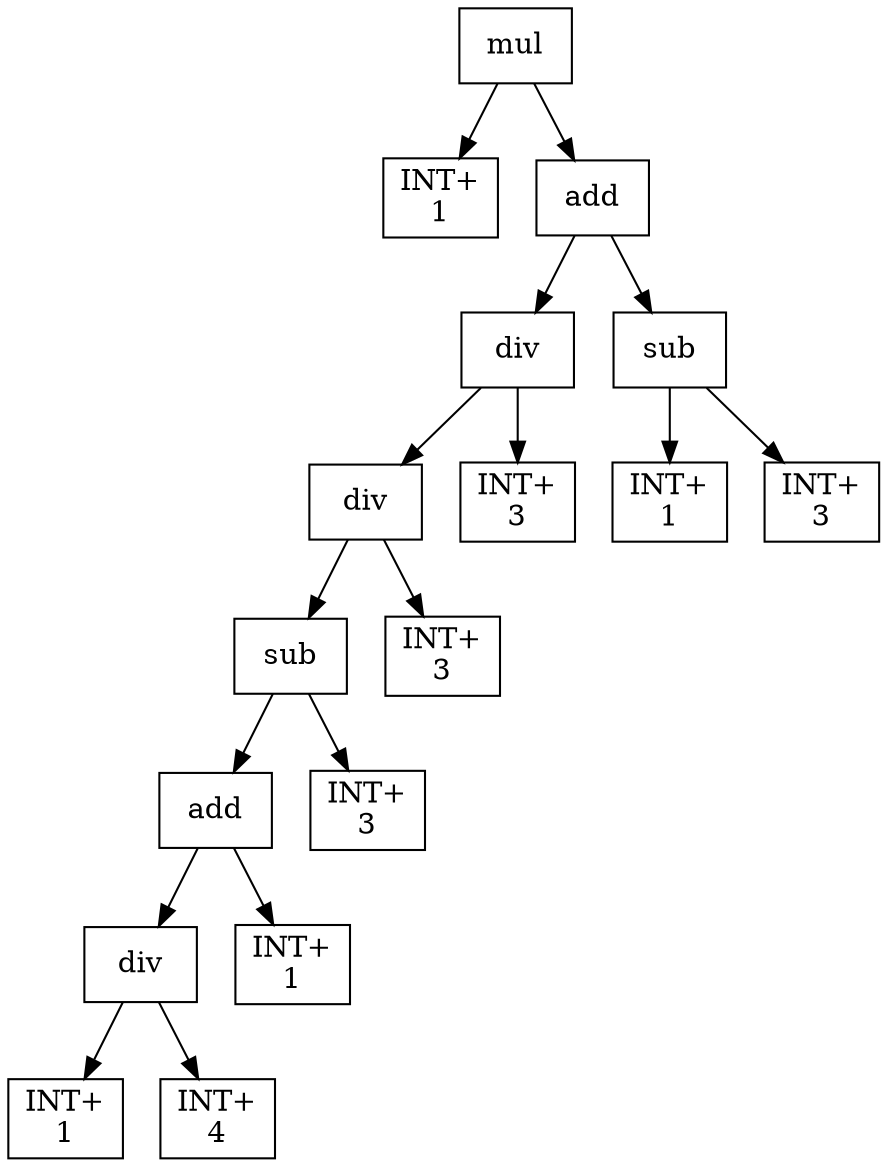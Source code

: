digraph expr {
  node [shape=box];
  n1 [label="mul"];
  n2 [label="INT+\n1"];
  n3 [label="add"];
  n4 [label="div"];
  n5 [label="div"];
  n6 [label="sub"];
  n7 [label="add"];
  n8 [label="div"];
  n9 [label="INT+\n1"];
  n10 [label="INT+\n4"];
  n8 -> n9;
  n8 -> n10;
  n11 [label="INT+\n1"];
  n7 -> n8;
  n7 -> n11;
  n12 [label="INT+\n3"];
  n6 -> n7;
  n6 -> n12;
  n13 [label="INT+\n3"];
  n5 -> n6;
  n5 -> n13;
  n14 [label="INT+\n3"];
  n4 -> n5;
  n4 -> n14;
  n15 [label="sub"];
  n16 [label="INT+\n1"];
  n17 [label="INT+\n3"];
  n15 -> n16;
  n15 -> n17;
  n3 -> n4;
  n3 -> n15;
  n1 -> n2;
  n1 -> n3;
}